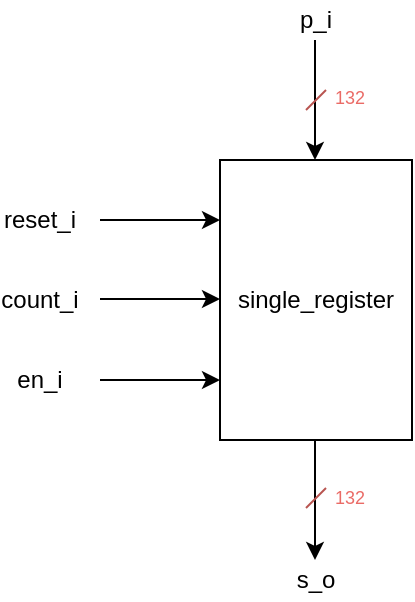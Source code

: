 <mxfile version="12.8.4" type="device"><diagram id="U4Q5f61uIjUgaAfYORoI" name="Page-1"><mxGraphModel dx="782" dy="404" grid="1" gridSize="10" guides="1" tooltips="1" connect="1" arrows="1" fold="1" page="1" pageScale="1" pageWidth="827" pageHeight="1169" math="0" shadow="0"><root><mxCell id="0"/><mxCell id="1" parent="0"/><mxCell id="7dVGjAIG-uM-7Ky6zwLO-1" value="single_register" style="rounded=0;whiteSpace=wrap;html=1;" vertex="1" parent="1"><mxGeometry x="280" y="240" width="96" height="140" as="geometry"/></mxCell><mxCell id="7dVGjAIG-uM-7Ky6zwLO-2" value="" style="endArrow=classic;html=1;" edge="1" parent="1"><mxGeometry width="50" height="50" relative="1" as="geometry"><mxPoint x="327.5" y="180" as="sourcePoint"/><mxPoint x="327.5" y="240" as="targetPoint"/></mxGeometry></mxCell><mxCell id="7dVGjAIG-uM-7Ky6zwLO-3" value="" style="endArrow=classic;html=1;" edge="1" parent="1"><mxGeometry width="50" height="50" relative="1" as="geometry"><mxPoint x="327.5" y="380" as="sourcePoint"/><mxPoint x="327.5" y="440" as="targetPoint"/></mxGeometry></mxCell><mxCell id="7dVGjAIG-uM-7Ky6zwLO-4" value="" style="endArrow=classic;html=1;" edge="1" parent="1"><mxGeometry width="50" height="50" relative="1" as="geometry"><mxPoint x="220" y="270" as="sourcePoint"/><mxPoint x="280" y="270" as="targetPoint"/></mxGeometry></mxCell><mxCell id="7dVGjAIG-uM-7Ky6zwLO-5" value="" style="endArrow=classic;html=1;" edge="1" parent="1"><mxGeometry width="50" height="50" relative="1" as="geometry"><mxPoint x="220" y="309.5" as="sourcePoint"/><mxPoint x="280" y="309.5" as="targetPoint"/></mxGeometry></mxCell><mxCell id="7dVGjAIG-uM-7Ky6zwLO-6" value="" style="endArrow=classic;html=1;" edge="1" parent="1"><mxGeometry width="50" height="50" relative="1" as="geometry"><mxPoint x="220" y="350" as="sourcePoint"/><mxPoint x="280" y="350" as="targetPoint"/></mxGeometry></mxCell><mxCell id="7dVGjAIG-uM-7Ky6zwLO-7" value="p_i" style="text;html=1;strokeColor=none;fillColor=none;align=center;verticalAlign=middle;whiteSpace=wrap;rounded=0;" vertex="1" parent="1"><mxGeometry x="308" y="160" width="40" height="20" as="geometry"/></mxCell><mxCell id="7dVGjAIG-uM-7Ky6zwLO-8" value="s_o" style="text;html=1;strokeColor=none;fillColor=none;align=center;verticalAlign=middle;whiteSpace=wrap;rounded=0;" vertex="1" parent="1"><mxGeometry x="308" y="440" width="40" height="20" as="geometry"/></mxCell><mxCell id="7dVGjAIG-uM-7Ky6zwLO-9" value="reset_i" style="text;html=1;strokeColor=none;fillColor=none;align=center;verticalAlign=middle;whiteSpace=wrap;rounded=0;" vertex="1" parent="1"><mxGeometry x="170" y="260" width="40" height="20" as="geometry"/></mxCell><mxCell id="7dVGjAIG-uM-7Ky6zwLO-10" value="count_i" style="text;html=1;strokeColor=none;fillColor=none;align=center;verticalAlign=middle;whiteSpace=wrap;rounded=0;" vertex="1" parent="1"><mxGeometry x="170" y="300" width="40" height="20" as="geometry"/></mxCell><mxCell id="7dVGjAIG-uM-7Ky6zwLO-11" value="en_i" style="text;html=1;strokeColor=none;fillColor=none;align=center;verticalAlign=middle;whiteSpace=wrap;rounded=0;" vertex="1" parent="1"><mxGeometry x="170" y="340" width="40" height="20" as="geometry"/></mxCell><mxCell id="7dVGjAIG-uM-7Ky6zwLO-12" value="" style="endArrow=none;html=1;fillColor=#f8cecc;strokeColor=#b85450;" edge="1" parent="1"><mxGeometry width="50" height="50" relative="1" as="geometry"><mxPoint x="323" y="215" as="sourcePoint"/><mxPoint x="333" y="205" as="targetPoint"/></mxGeometry></mxCell><mxCell id="7dVGjAIG-uM-7Ky6zwLO-13" value="" style="endArrow=none;html=1;fillColor=#f8cecc;strokeColor=#b85450;" edge="1" parent="1"><mxGeometry width="50" height="50" relative="1" as="geometry"><mxPoint x="323" y="414" as="sourcePoint"/><mxPoint x="333" y="404" as="targetPoint"/></mxGeometry></mxCell><mxCell id="7dVGjAIG-uM-7Ky6zwLO-14" value="&lt;font style=&quot;font-size: 9px&quot; color=&quot;#EA6B66&quot;&gt;132&lt;/font&gt;" style="text;html=1;strokeColor=none;fillColor=none;align=center;verticalAlign=middle;whiteSpace=wrap;rounded=0;" vertex="1" parent="1"><mxGeometry x="325" y="198" width="40" height="20" as="geometry"/></mxCell><mxCell id="7dVGjAIG-uM-7Ky6zwLO-16" value="&lt;font style=&quot;font-size: 9px&quot; color=&quot;#EA6B66&quot;&gt;132&lt;/font&gt;" style="text;html=1;strokeColor=none;fillColor=none;align=center;verticalAlign=middle;whiteSpace=wrap;rounded=0;" vertex="1" parent="1"><mxGeometry x="325" y="398" width="40" height="20" as="geometry"/></mxCell></root></mxGraphModel></diagram></mxfile>